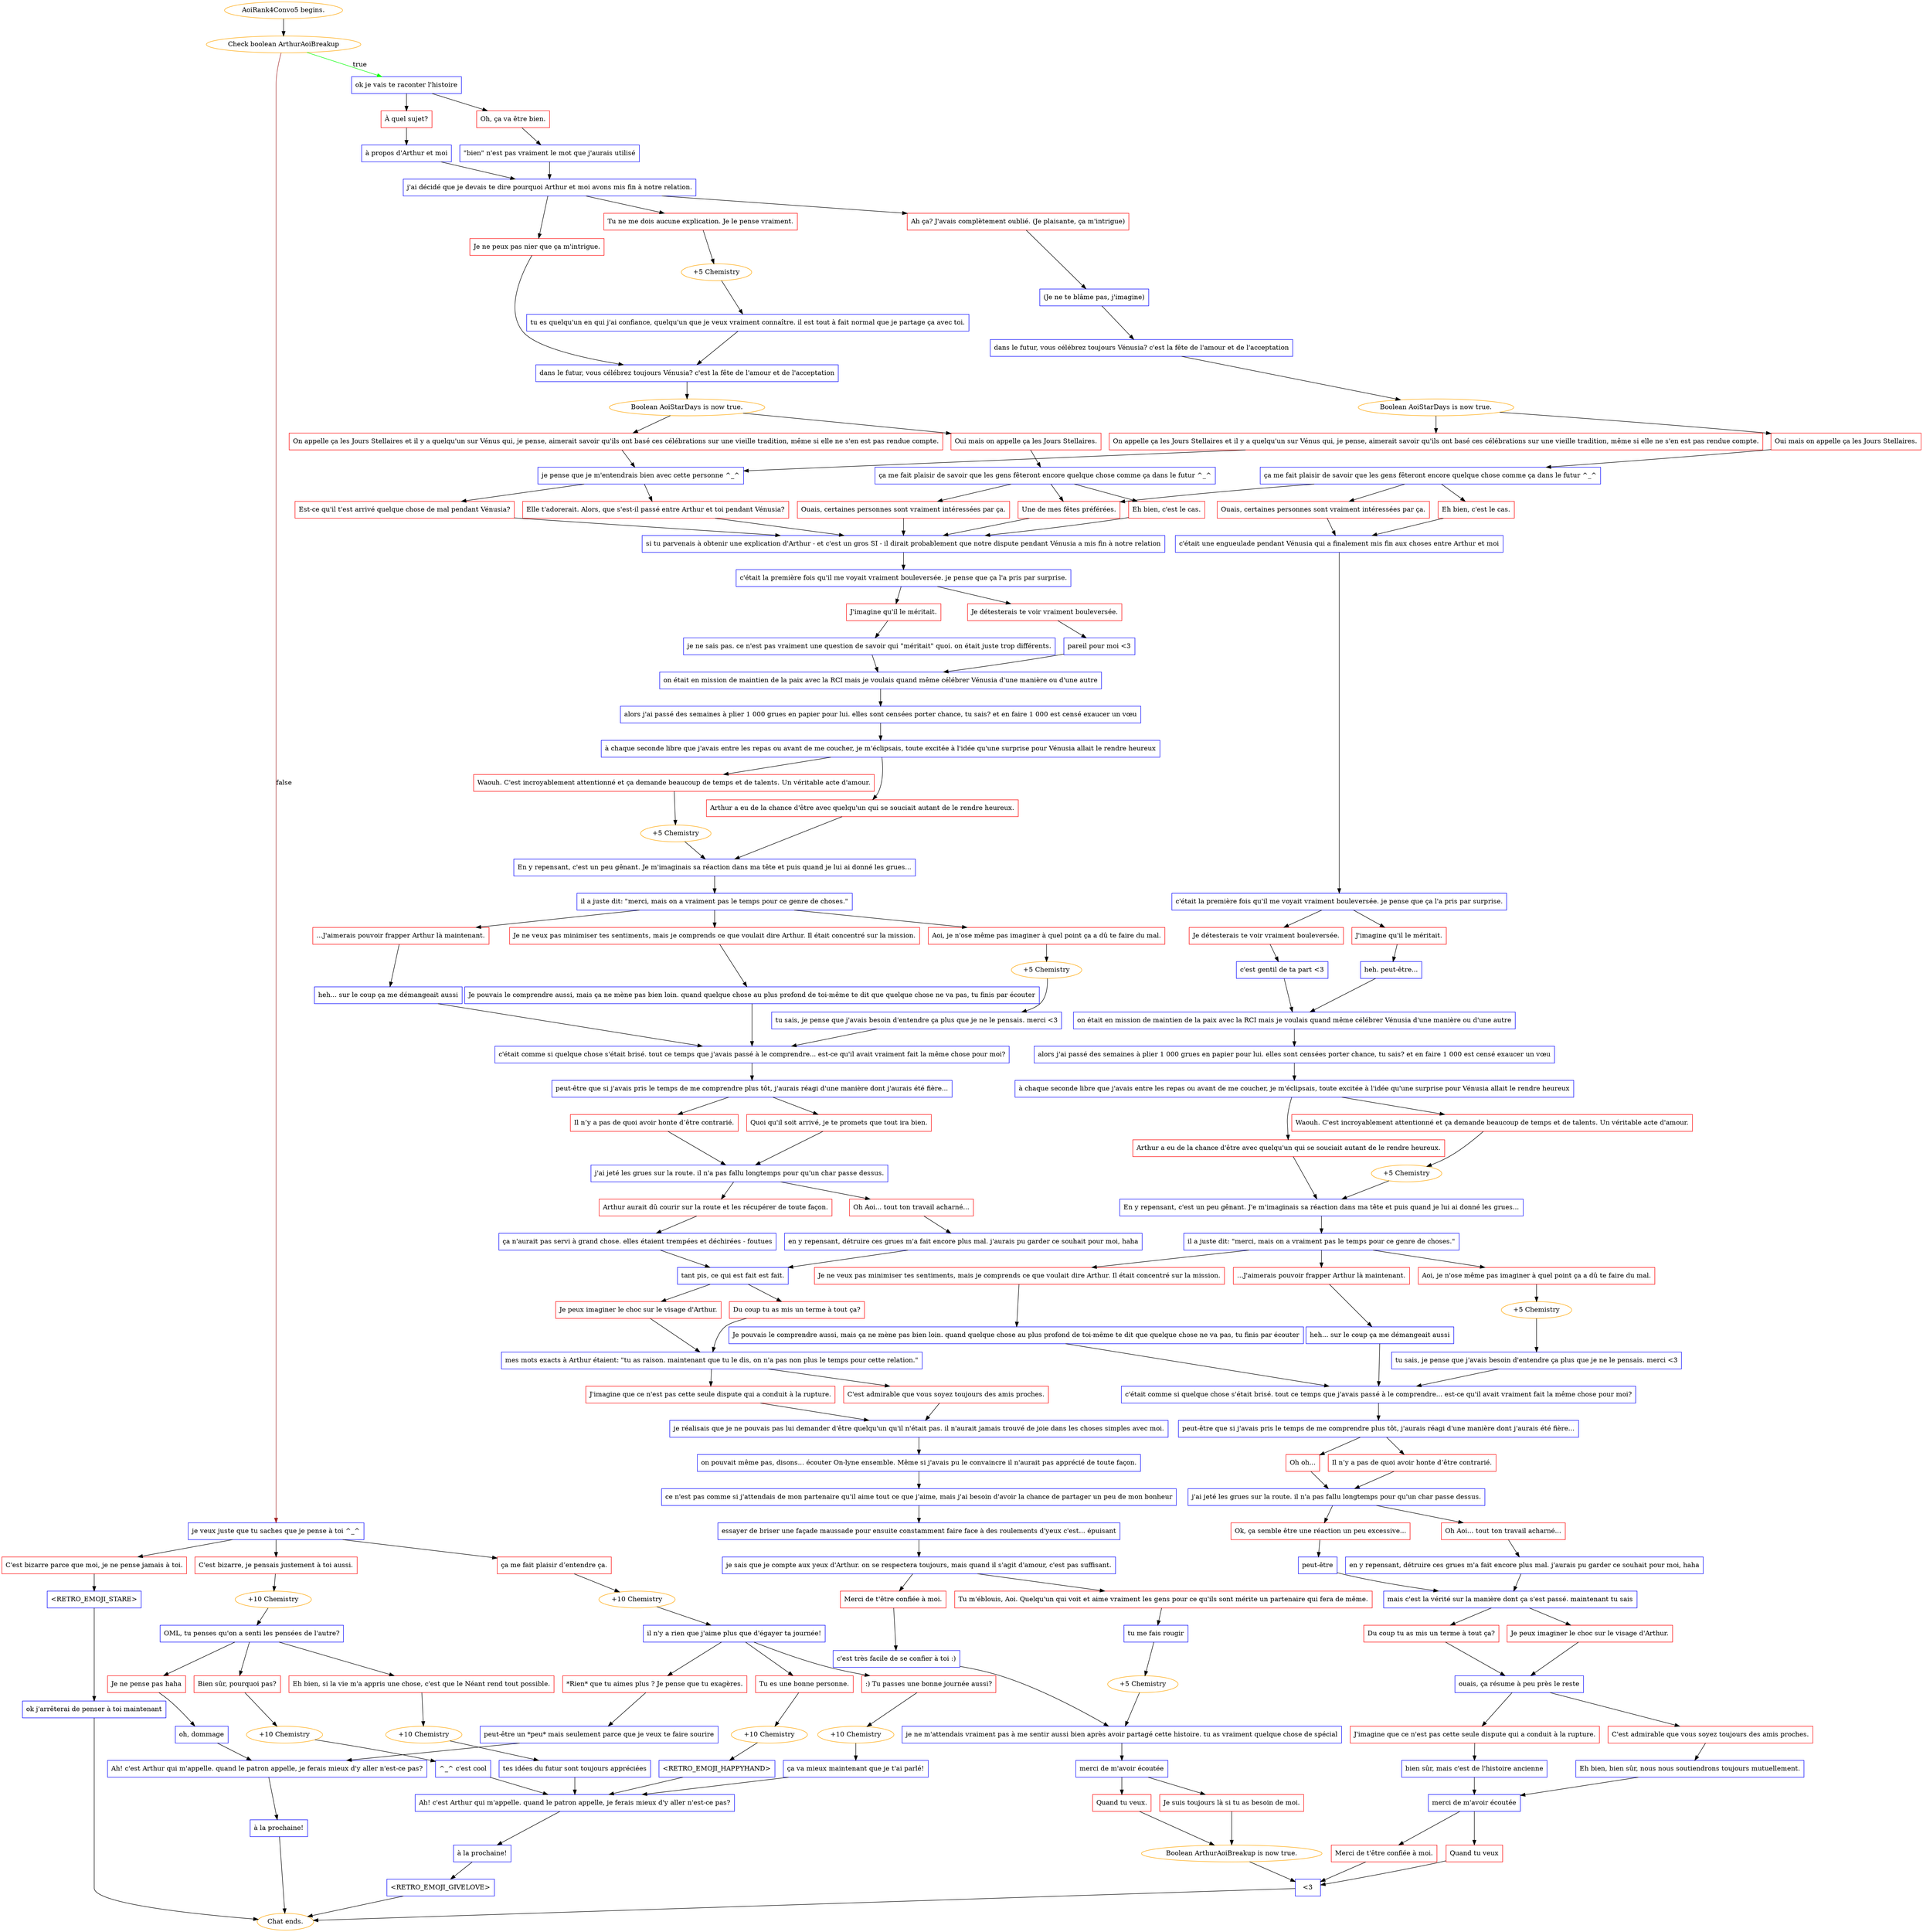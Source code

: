 digraph {
	"AoiRank4Convo5 begins." [color=orange];
		"AoiRank4Convo5 begins." -> j978891915;
	j978891915 [label="Check boolean ArthurAoiBreakup",color=orange];
		j978891915 -> j2031473641 [label=true,color=green];
		j978891915 -> j598821642 [label=false,color=brown];
	j2031473641 [label="ok je vais te raconter l'histoire",shape=box,color=blue];
		j2031473641 -> j3867339169;
		j2031473641 -> j3696686516;
	j598821642 [label="je veux juste que tu saches que je pense à toi ^_^",shape=box,color=blue];
		j598821642 -> j470341301;
		j598821642 -> j3847183029;
		j598821642 -> j3554806292;
	j3867339169 [label="À quel sujet?",shape=box,color=red];
		j3867339169 -> j880720891;
	j3696686516 [label="Oh, ça va être bien.",shape=box,color=red];
		j3696686516 -> j1047221636;
	j470341301 [label="ça me fait plaisir d’entendre ça.",shape=box,color=red];
		j470341301 -> j2041427253;
	j3847183029 [label="C'est bizarre, je pensais justement à toi aussi.",shape=box,color=red];
		j3847183029 -> j1939150609;
	j3554806292 [label="C'est bizarre parce que moi, je ne pense jamais à toi.",shape=box,color=red];
		j3554806292 -> j2790002924;
	j880720891 [label="à propos d'Arthur et moi",shape=box,color=blue];
		j880720891 -> j3949716083;
	j1047221636 [label="\"bien\" n'est pas vraiment le mot que j'aurais utilisé",shape=box,color=blue];
		j1047221636 -> j3949716083;
	j2041427253 [label="+10 Chemistry",color=orange];
		j2041427253 -> j1644643615;
	j1939150609 [label="+10 Chemistry",color=orange];
		j1939150609 -> j2791994101;
	j2790002924 [label="<RETRO_EMOJI_STARE>",shape=box,color=blue];
		j2790002924 -> j1928225742;
	j3949716083 [label="j'ai décidé que je devais te dire pourquoi Arthur et moi avons mis fin à notre relation.",shape=box,color=blue];
		j3949716083 -> j56758625;
		j3949716083 -> j852220057;
		j3949716083 -> j4140026297;
	j1644643615 [label="il n'y a rien que j'aime plus que d'égayer ta journée!",shape=box,color=blue];
		j1644643615 -> j3527409904;
		j1644643615 -> j2007487428;
		j1644643615 -> j702877222;
	j2791994101 [label="OML, tu penses qu'on a senti les pensées de l'autre?",shape=box,color=blue];
		j2791994101 -> j3797414486;
		j2791994101 -> j547565225;
		j2791994101 -> j669314769;
	j1928225742 [label="ok j'arrêterai de penser à toi maintenant",shape=box,color=blue];
		j1928225742 -> "Chat ends.";
	j56758625 [label="Tu ne me dois aucune explication. Je le pense vraiment.",shape=box,color=red];
		j56758625 -> j918724657;
	j852220057 [label="Je ne peux pas nier que ça m'intrigue.",shape=box,color=red];
		j852220057 -> j1629200590;
	j4140026297 [label="Ah ça? J'avais complètement oublié. (Je plaisante, ça m'intrigue)",shape=box,color=red];
		j4140026297 -> j2780143455;
	j3527409904 [label="Tu es une bonne personne.",shape=box,color=red];
		j3527409904 -> j2301373733;
	j2007487428 [label=":) Tu passes une bonne journée aussi?",shape=box,color=red];
		j2007487428 -> j1153430980;
	j702877222 [label="*Rien* que tu aimes plus ? Je pense que tu exagères.",shape=box,color=red];
		j702877222 -> j1841644562;
	j3797414486 [label="Je ne pense pas haha",shape=box,color=red];
		j3797414486 -> j3273615313;
	j547565225 [label="Eh bien, si la vie m'a appris une chose, c'est que le Néant rend tout possible.",shape=box,color=red];
		j547565225 -> j3160795899;
	j669314769 [label="Bien sûr, pourquoi pas?",shape=box,color=red];
		j669314769 -> j107734285;
	"Chat ends." [color=orange];
	j918724657 [label="+5 Chemistry",color=orange];
		j918724657 -> j2313605748;
	j1629200590 [label="dans le futur, vous célébrez toujours Vénusia? c'est la fête de l'amour et de l'acceptation",shape=box,color=blue];
		j1629200590 -> j2673493295;
	j2780143455 [label="(Je ne te blâme pas, j'imagine)",shape=box,color=blue];
		j2780143455 -> j2019151690;
	j2301373733 [label="+10 Chemistry",color=orange];
		j2301373733 -> j2573039578;
	j1153430980 [label="+10 Chemistry",color=orange];
		j1153430980 -> j2520226279;
	j1841644562 [label="peut-être un *peu* mais seulement parce que je veux te faire sourire",shape=box,color=blue];
		j1841644562 -> j1788832513;
	j3273615313 [label="oh, dommage",shape=box,color=blue];
		j3273615313 -> j1788832513;
	j3160795899 [label="+10 Chemistry",color=orange];
		j3160795899 -> j2201787594;
	j107734285 [label="+10 Chemistry",color=orange];
		j107734285 -> j695735006;
	j2313605748 [label="tu es quelqu'un en qui j'ai confiance, quelqu'un que je veux vraiment connaître. il est tout à fait normal que je partage ça avec toi.",shape=box,color=blue];
		j2313605748 -> j1629200590;
	j2673493295 [label="Boolean AoiStarDays is now true.",color=orange];
		j2673493295 -> j815899583;
		j2673493295 -> j624314733;
	j2019151690 [label="dans le futur, vous célébrez toujours Vénusia? c'est la fête de l'amour et de l'acceptation",shape=box,color=blue];
		j2019151690 -> j3531613683;
	j2573039578 [label="<RETRO_EMOJI_HAPPYHAND>",shape=box,color=blue];
		j2573039578 -> j3184418887;
	j2520226279 [label="ça va mieux maintenant que je t'ai parlé!",shape=box,color=blue];
		j2520226279 -> j3184418887;
	j1788832513 [label="Ah! c'est Arthur qui m'appelle. quand le patron appelle, je ferais mieux d'y aller n'est-ce pas?",shape=box,color=blue];
		j1788832513 -> j2813387625;
	j2201787594 [label="tes idées du futur sont toujours appréciées",shape=box,color=blue];
		j2201787594 -> j3184418887;
	j695735006 [label="^_^ c'est cool",shape=box,color=blue];
		j695735006 -> j3184418887;
	j815899583 [label="Oui mais on appelle ça les Jours Stellaires.",shape=box,color=red];
		j815899583 -> j3774496100;
	j624314733 [label="On appelle ça les Jours Stellaires et il y a quelqu'un sur Vénus qui, je pense, aimerait savoir qu'ils ont basé ces célébrations sur une vieille tradition, même si elle ne s'en est pas rendue compte.",shape=box,color=red];
		j624314733 -> j1816560027;
	j3531613683 [label="Boolean AoiStarDays is now true.",color=orange];
		j3531613683 -> j1839504852;
		j3531613683 -> j368290536;
	j3184418887 [label="Ah! c'est Arthur qui m'appelle. quand le patron appelle, je ferais mieux d'y aller n'est-ce pas?",shape=box,color=blue];
		j3184418887 -> j540950601;
	j2813387625 [label="à la prochaine!",shape=box,color=blue];
		j2813387625 -> "Chat ends.";
	j3774496100 [label="ça me fait plaisir de savoir que les gens fêteront encore quelque chose comme ça dans le futur ^_^",shape=box,color=blue];
		j3774496100 -> j2209698868;
		j3774496100 -> j4102969077;
		j3774496100 -> j3748578776;
	j1816560027 [label="je pense que je m'entendrais bien avec cette personne ^_^",shape=box,color=blue];
		j1816560027 -> j3815948065;
		j1816560027 -> j53322474;
	j1839504852 [label="Oui mais on appelle ça les Jours Stellaires.",shape=box,color=red];
		j1839504852 -> j2866070530;
	j368290536 [label="On appelle ça les Jours Stellaires et il y a quelqu'un sur Vénus qui, je pense, aimerait savoir qu'ils ont basé ces célébrations sur une vieille tradition, même si elle ne s'en est pas rendue compte.",shape=box,color=red];
		j368290536 -> j1816560027;
	j540950601 [label="à la prochaine!",shape=box,color=blue];
		j540950601 -> j3455463371;
	j2209698868 [label="Eh bien, c'est le cas.",shape=box,color=red];
		j2209698868 -> j191725471;
	j4102969077 [label="Ouais, certaines personnes sont vraiment intéressées par ça.",shape=box,color=red];
		j4102969077 -> j191725471;
	j3748578776 [label="Une de mes fêtes préférées.",shape=box,color=red];
		j3748578776 -> j191725471;
	j3815948065 [label="Elle t'adorerait. Alors, que s'est-il passé entre Arthur et toi pendant Vénusia?",shape=box,color=red];
		j3815948065 -> j191725471;
	j53322474 [label="Est-ce qu'il t'est arrivé quelque chose de mal pendant Vénusia?",shape=box,color=red];
		j53322474 -> j191725471;
	j2866070530 [label="ça me fait plaisir de savoir que les gens fêteront encore quelque chose comme ça dans le futur ^_^",shape=box,color=blue];
		j2866070530 -> j3748578776;
		j2866070530 -> j201844746;
		j2866070530 -> j4075085217;
	j3455463371 [label="<RETRO_EMOJI_GIVELOVE>",shape=box,color=blue];
		j3455463371 -> "Chat ends.";
	j191725471 [label="si tu parvenais à obtenir une explication d'Arthur - et c'est un gros SI - il dirait probablement que notre dispute pendant Vénusia a mis fin à notre relation",shape=box,color=blue];
		j191725471 -> j1767841304;
	j201844746 [label="Ouais, certaines personnes sont vraiment intéressées par ça.",shape=box,color=red];
		j201844746 -> j2237757130;
	j4075085217 [label="Eh bien, c'est le cas.",shape=box,color=red];
		j4075085217 -> j2237757130;
	j1767841304 [label="c'était la première fois qu'il me voyait vraiment bouleversée. je pense que ça l'a pris par surprise.",shape=box,color=blue];
		j1767841304 -> j1931366724;
		j1767841304 -> j421035649;
	j2237757130 [label="c'était une engueulade pendant Vénusia qui a finalement mis fin aux choses entre Arthur et moi",shape=box,color=blue];
		j2237757130 -> j3097415988;
	j1931366724 [label="Je détesterais te voir vraiment bouleversée.",shape=box,color=red];
		j1931366724 -> j3730681976;
	j421035649 [label="J'imagine qu'il le méritait.",shape=box,color=red];
		j421035649 -> j3496658548;
	j3097415988 [label="c'était la première fois qu'il me voyait vraiment bouleversée. je pense que ça l'a pris par surprise.",shape=box,color=blue];
		j3097415988 -> j3666223646;
		j3097415988 -> j2751013653;
	j3730681976 [label="pareil pour moi <3",shape=box,color=blue];
		j3730681976 -> j3398208844;
	j3496658548 [label="je ne sais pas. ce n'est pas vraiment une question de savoir qui \"méritait\" quoi. on était juste trop différents.",shape=box,color=blue];
		j3496658548 -> j3398208844;
	j3666223646 [label="Je détesterais te voir vraiment bouleversée.",shape=box,color=red];
		j3666223646 -> j1870764942;
	j2751013653 [label="J'imagine qu'il le méritait.",shape=box,color=red];
		j2751013653 -> j1217455342;
	j3398208844 [label="on était en mission de maintien de la paix avec la RCI mais je voulais quand même célébrer Vénusia d'une manière ou d'une autre",shape=box,color=blue];
		j3398208844 -> j1232641532;
	j1870764942 [label="c'est gentil de ta part <3",shape=box,color=blue];
		j1870764942 -> j3081497159;
	j1217455342 [label="heh. peut-être...",shape=box,color=blue];
		j1217455342 -> j3081497159;
	j1232641532 [label="alors j'ai passé des semaines à plier 1 000 grues en papier pour lui. elles sont censées porter chance, tu sais? et en faire 1 000 est censé exaucer un vœu",shape=box,color=blue];
		j1232641532 -> j3874834625;
	j3081497159 [label="on était en mission de maintien de la paix avec la RCI mais je voulais quand même célébrer Vénusia d'une manière ou d'une autre",shape=box,color=blue];
		j3081497159 -> j27761019;
	j3874834625 [label="à chaque seconde libre que j'avais entre les repas ou avant de me coucher, je m'éclipsais, toute excitée à l'idée qu'une surprise pour Vénusia allait le rendre heureux",shape=box,color=blue];
		j3874834625 -> j2802759880;
		j3874834625 -> j3671287325;
	j27761019 [label="alors j'ai passé des semaines à plier 1 000 grues en papier pour lui. elles sont censées porter chance, tu sais? et en faire 1 000 est censé exaucer un vœu",shape=box,color=blue];
		j27761019 -> j3622301642;
	j2802759880 [label="Waouh. C'est incroyablement attentionné et ça demande beaucoup de temps et de talents. Un véritable acte d'amour.",shape=box,color=red];
		j2802759880 -> j1713281488;
	j3671287325 [label="Arthur a eu de la chance d'être avec quelqu'un qui se souciait autant de le rendre heureux.",shape=box,color=red];
		j3671287325 -> j448736399;
	j3622301642 [label="à chaque seconde libre que j'avais entre les repas ou avant de me coucher, je m'éclipsais, toute excitée à l'idée qu'une surprise pour Vénusia allait le rendre heureux",shape=box,color=blue];
		j3622301642 -> j1850938686;
		j3622301642 -> j3857044518;
	j1713281488 [label="+5 Chemistry",color=orange];
		j1713281488 -> j448736399;
	j448736399 [label="En y repensant, c'est un peu gênant. Je m'imaginais sa réaction dans ma tête et puis quand je lui ai donné les grues...",shape=box,color=blue];
		j448736399 -> j350000025;
	j1850938686 [label="Waouh. C'est incroyablement attentionné et ça demande beaucoup de temps et de talents. Un véritable acte d'amour.",shape=box,color=red];
		j1850938686 -> j675823106;
	j3857044518 [label="Arthur a eu de la chance d'être avec quelqu'un qui se souciait autant de le rendre heureux.",shape=box,color=red];
		j3857044518 -> j1231860538;
	j350000025 [label="il a juste dit: \"merci, mais on a vraiment pas le temps pour ce genre de choses.\"",shape=box,color=blue];
		j350000025 -> j728483996;
		j350000025 -> j1610748395;
		j350000025 -> j1146629698;
	j675823106 [label="+5 Chemistry",color=orange];
		j675823106 -> j1231860538;
	j1231860538 [label="En y repensant, c'est un peu gênant. J'e m'imaginais sa réaction dans ma tête et puis quand je lui ai donné les grues...",shape=box,color=blue];
		j1231860538 -> j3546186881;
	j728483996 [label="...J'aimerais pouvoir frapper Arthur là maintenant.",shape=box,color=red];
		j728483996 -> j2315738694;
	j1610748395 [label="Aoi, je n'ose même pas imaginer à quel point ça a dû te faire du mal.",shape=box,color=red];
		j1610748395 -> j1401964548;
	j1146629698 [label="Je ne veux pas minimiser tes sentiments, mais je comprends ce que voulait dire Arthur. Il était concentré sur la mission.",shape=box,color=red];
		j1146629698 -> j1415841840;
	j3546186881 [label="il a juste dit: \"merci, mais on a vraiment pas le temps pour ce genre de choses.\"",shape=box,color=blue];
		j3546186881 -> j3116072155;
		j3546186881 -> j1258776862;
		j3546186881 -> j505719478;
	j2315738694 [label="heh... sur le coup ça me démangeait aussi",shape=box,color=blue];
		j2315738694 -> j2449870989;
	j1401964548 [label="+5 Chemistry",color=orange];
		j1401964548 -> j3588309127;
	j1415841840 [label="Je pouvais le comprendre aussi, mais ça ne mène pas bien loin. quand quelque chose au plus profond de toi-même te dit que quelque chose ne va pas, tu finis par écouter",shape=box,color=blue];
		j1415841840 -> j2449870989;
	j3116072155 [label="Je ne veux pas minimiser tes sentiments, mais je comprends ce que voulait dire Arthur. Il était concentré sur la mission.",shape=box,color=red];
		j3116072155 -> j3424384946;
	j1258776862 [label="Aoi, je n'ose même pas imaginer à quel point ça a dû te faire du mal.",shape=box,color=red];
		j1258776862 -> j3996090012;
	j505719478 [label="...J'aimerais pouvoir frapper Arthur là maintenant.",shape=box,color=red];
		j505719478 -> j164945371;
	j2449870989 [label="c'était comme si quelque chose s'était brisé. tout ce temps que j'avais passé à le comprendre... est-ce qu'il avait vraiment fait la même chose pour moi?",shape=box,color=blue];
		j2449870989 -> j2084389577;
	j3588309127 [label="tu sais, je pense que j'avais besoin d'entendre ça plus que je ne le pensais. merci <3",shape=box,color=blue];
		j3588309127 -> j2449870989;
	j3424384946 [label="Je pouvais le comprendre aussi, mais ça ne mène pas bien loin. quand quelque chose au plus profond de toi-même te dit que quelque chose ne va pas, tu finis par écouter",shape=box,color=blue];
		j3424384946 -> j2485114021;
	j3996090012 [label="+5 Chemistry",color=orange];
		j3996090012 -> j481218085;
	j164945371 [label="heh... sur le coup ça me démangeait aussi",shape=box,color=blue];
		j164945371 -> j2485114021;
	j2084389577 [label="peut-être que si j'avais pris le temps de me comprendre plus tôt, j'aurais réagi d'une manière dont j'aurais été fière...",shape=box,color=blue];
		j2084389577 -> j2940512170;
		j2084389577 -> j2908031187;
	j2485114021 [label="c'était comme si quelque chose s'était brisé. tout ce temps que j'avais passé à le comprendre... est-ce qu'il avait vraiment fait la même chose pour moi?",shape=box,color=blue];
		j2485114021 -> j2118908910;
	j481218085 [label="tu sais, je pense que j'avais besoin d'entendre ça plus que je ne le pensais. merci <3",shape=box,color=blue];
		j481218085 -> j2485114021;
	j2940512170 [label="Il n’y a pas de quoi avoir honte d’être contrarié.",shape=box,color=red];
		j2940512170 -> j3752059013;
	j2908031187 [label="Quoi qu'il soit arrivé, je te promets que tout ira bien.",shape=box,color=red];
		j2908031187 -> j3752059013;
	j2118908910 [label="peut-être que si j'avais pris le temps de me comprendre plus tôt, j'aurais réagi d'une manière dont j'aurais été fière...",shape=box,color=blue];
		j2118908910 -> j1774610858;
		j2118908910 -> j663303645;
	j3752059013 [label="j'ai jeté les grues sur la route. il n'a pas fallu longtemps pour qu'un char passe dessus.",shape=box,color=blue];
		j3752059013 -> j3288880723;
		j3752059013 -> j2517605636;
	j1774610858 [label="Oh oh...",shape=box,color=red];
		j1774610858 -> j3559738864;
	j663303645 [label="Il n’y a pas de quoi avoir honte d’être contrarié.",shape=box,color=red];
		j663303645 -> j3559738864;
	j3288880723 [label="Oh Aoi... tout ton travail acharné...",shape=box,color=red];
		j3288880723 -> j2243915480;
	j2517605636 [label="Arthur aurait dû courir sur la route et les récupérer de toute façon.",shape=box,color=red];
		j2517605636 -> j3459363542;
	j3559738864 [label="j'ai jeté les grues sur la route. il n'a pas fallu longtemps pour qu'un char passe dessus.",shape=box,color=blue];
		j3559738864 -> j2756806218;
		j3559738864 -> j2300886440;
	j2243915480 [label="en y repensant, détruire ces grues m'a fait encore plus mal. j'aurais pu garder ce souhait pour moi, haha",shape=box,color=blue];
		j2243915480 -> j1371968699;
	j3459363542 [label="ça n'aurait pas servi à grand chose. elles étaient trempées et déchirées - foutues",shape=box,color=blue];
		j3459363542 -> j1371968699;
	j2756806218 [label="Oh Aoi... tout ton travail acharné...",shape=box,color=red];
		j2756806218 -> j3996993564;
	j2300886440 [label="Ok, ça semble être une réaction un peu excessive...",shape=box,color=red];
		j2300886440 -> j2921125746;
	j1371968699 [label="tant pis, ce qui est fait est fait.",shape=box,color=blue];
		j1371968699 -> j1716577411;
		j1371968699 -> j1803643758;
	j3996993564 [label="en y repensant, détruire ces grues m'a fait encore plus mal. j'aurais pu garder ce souhait pour moi, haha",shape=box,color=blue];
		j3996993564 -> j177147021;
	j2921125746 [label="peut-être",shape=box,color=blue];
		j2921125746 -> j177147021;
	j1716577411 [label="Du coup tu as mis un terme à tout ça?",shape=box,color=red];
		j1716577411 -> j57974522;
	j1803643758 [label="Je peux imaginer le choc sur le visage d'Arthur.",shape=box,color=red];
		j1803643758 -> j57974522;
	j177147021 [label="mais c'est la vérité sur la manière dont ça s'est passé. maintenant tu sais",shape=box,color=blue];
		j177147021 -> j4218701921;
		j177147021 -> j1971604711;
	j57974522 [label="mes mots exacts à Arthur étaient: \"tu as raison. maintenant que tu le dis, on n'a pas non plus le temps pour cette relation.\"",shape=box,color=blue];
		j57974522 -> j1035732097;
		j57974522 -> j526731448;
	j4218701921 [label="Du coup tu as mis un terme à tout ça?",shape=box,color=red];
		j4218701921 -> j1142717972;
	j1971604711 [label="Je peux imaginer le choc sur le visage d'Arthur.",shape=box,color=red];
		j1971604711 -> j1142717972;
	j1035732097 [label="C'est admirable que vous soyez toujours des amis proches.",shape=box,color=red];
		j1035732097 -> j3782345974;
	j526731448 [label="J'imagine que ce n'est pas cette seule dispute qui a conduit à la rupture.",shape=box,color=red];
		j526731448 -> j3782345974;
	j1142717972 [label="ouais, ça résume à peu près le reste",shape=box,color=blue];
		j1142717972 -> j2254616708;
		j1142717972 -> j3495413503;
	j3782345974 [label="je réalisais que je ne pouvais pas lui demander d'être quelqu'un qu'il n'était pas. il n'aurait jamais trouvé de joie dans les choses simples avec moi.",shape=box,color=blue];
		j3782345974 -> j739520956;
	j2254616708 [label="C'est admirable que vous soyez toujours des amis proches.",shape=box,color=red];
		j2254616708 -> j3164910554;
	j3495413503 [label="J'imagine que ce n'est pas cette seule dispute qui a conduit à la rupture.",shape=box,color=red];
		j3495413503 -> j1436964489;
	j739520956 [label="on pouvait même pas, disons... écouter On-lyne ensemble. Même si j'avais pu le convaincre il n'aurait pas apprécié de toute façon.",shape=box,color=blue];
		j739520956 -> j2604038641;
	j3164910554 [label="Eh bien, bien sûr, nous nous soutiendrons toujours mutuellement.",shape=box,color=blue];
		j3164910554 -> j1488748227;
	j1436964489 [label="bien sûr, mais c'est de l'histoire ancienne",shape=box,color=blue];
		j1436964489 -> j1488748227;
	j2604038641 [label="ce n'est pas comme si j'attendais de mon partenaire qu'il aime tout ce que j'aime, mais j'ai besoin d'avoir la chance de partager un peu de mon bonheur",shape=box,color=blue];
		j2604038641 -> j337212848;
	j1488748227 [label="merci de m'avoir écoutée",shape=box,color=blue];
		j1488748227 -> j2618557579;
		j1488748227 -> j1978528628;
	j337212848 [label="essayer de briser une façade maussade pour ensuite constamment faire face à des roulements d'yeux c'est... épuisant",shape=box,color=blue];
		j337212848 -> j2855743773;
	j2618557579 [label="Quand tu veux",shape=box,color=red];
		j2618557579 -> j1841680728;
	j1978528628 [label="Merci de t'être confiée à moi.",shape=box,color=red];
		j1978528628 -> j1841680728;
	j2855743773 [label="je sais que je compte aux yeux d'Arthur. on se respectera toujours, mais quand il s'agit d'amour, c'est pas suffisant.",shape=box,color=blue];
		j2855743773 -> j318987770;
		j2855743773 -> j1909921656;
	j1841680728 [label="<3",shape=box,color=blue];
		j1841680728 -> "Chat ends.";
	j318987770 [label="Merci de t'être confiée à moi.",shape=box,color=red];
		j318987770 -> j3850856498;
	j1909921656 [label="Tu m'éblouis, Aoi. Quelqu'un qui voit et aime vraiment les gens pour ce qu'ils sont mérite un partenaire qui fera de même.",shape=box,color=red];
		j1909921656 -> j2798307643;
	j3850856498 [label="c'est très facile de se confier à toi :)",shape=box,color=blue];
		j3850856498 -> j2976071253;
	j2798307643 [label="tu me fais rougir",shape=box,color=blue];
		j2798307643 -> j2908869279;
	j2976071253 [label="je ne m'attendais vraiment pas à me sentir aussi bien après avoir partagé cette histoire. tu as vraiment quelque chose de spécial",shape=box,color=blue];
		j2976071253 -> j933530065;
	j2908869279 [label="+5 Chemistry",color=orange];
		j2908869279 -> j2976071253;
	j933530065 [label="merci de m'avoir écoutée",shape=box,color=blue];
		j933530065 -> j95579550;
		j933530065 -> j3176729065;
	j95579550 [label="Je suis toujours là si tu as besoin de moi.",shape=box,color=red];
		j95579550 -> j242659642;
	j3176729065 [label="Quand tu veux.",shape=box,color=red];
		j3176729065 -> j242659642;
	j242659642 [label="Boolean ArthurAoiBreakup is now true.",color=orange];
		j242659642 -> j1841680728;
}